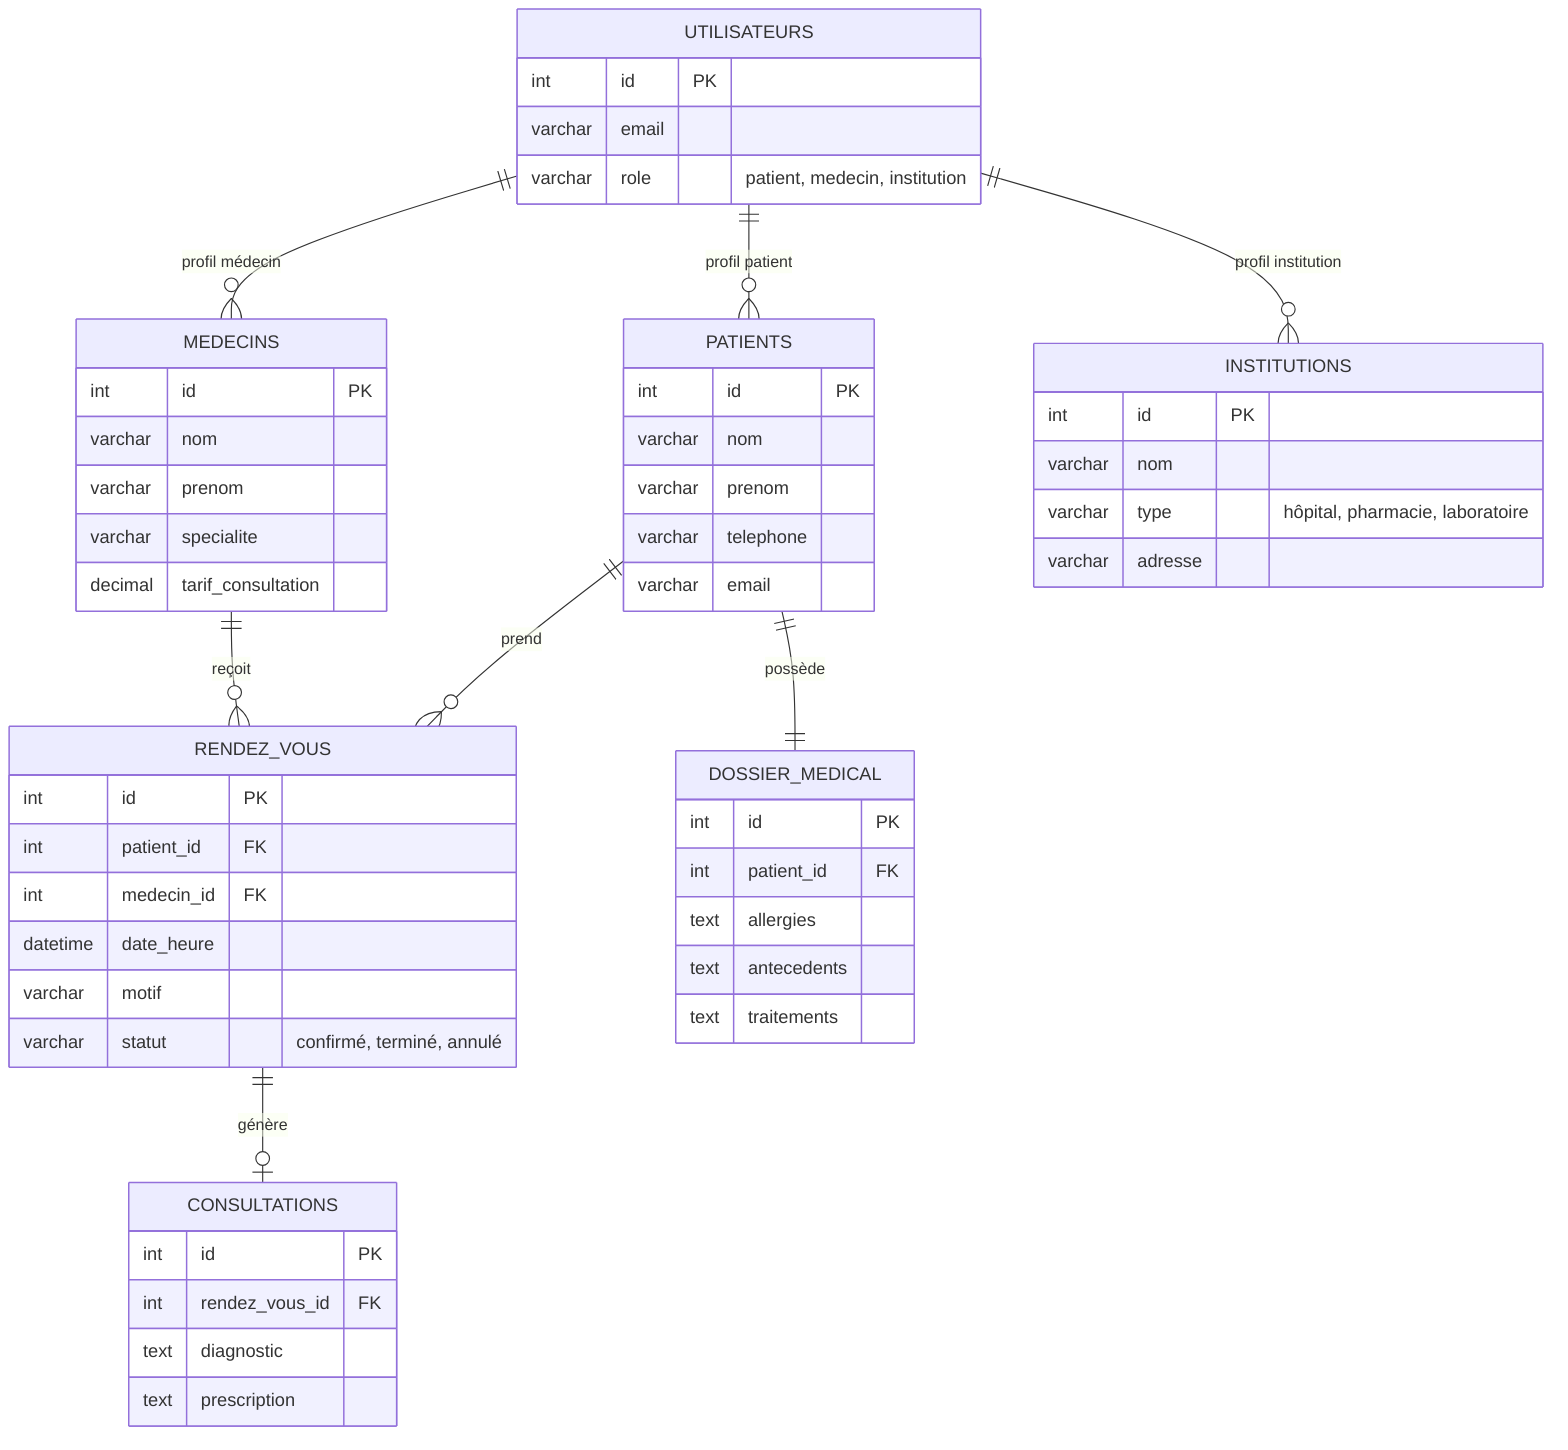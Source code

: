erDiagram
    %% Modèle de Données Simplifié - BluePulse
    
    UTILISATEURS {
        int id PK
        varchar email
        varchar role "patient, medecin, institution"
    }

    PATIENTS {
        int id PK
        varchar nom
        varchar prenom
        varchar telephone
        varchar email
    }

    MEDECINS {
        int id PK
        varchar nom
        varchar prenom
        varchar specialite
        decimal tarif_consultation
    }

    INSTITUTIONS {
        int id PK
        varchar nom
        varchar type "hôpital, pharmacie, laboratoire"
        varchar adresse
    }

    RENDEZ_VOUS {
        int id PK
        int patient_id FK
        int medecin_id FK
        datetime date_heure
        varchar motif
        varchar statut "confirmé, terminé, annulé"
    }

    CONSULTATIONS {
        int id PK
        int rendez_vous_id FK
        text diagnostic
        text prescription
    }

    DOSSIER_MEDICAL {
        int id PK
        int patient_id FK
        text allergies
        text antecedents
        text traitements
    }

    %% Relations Principales
    
    UTILISATEURS ||--o{ PATIENTS : "profil patient"
    UTILISATEURS ||--o{ MEDECINS : "profil médecin"
    UTILISATEURS ||--o{ INSTITUTIONS : "profil institution"

    PATIENTS ||--o{ RENDEZ_VOUS : "prend"
    MEDECINS ||--o{ RENDEZ_VOUS : "reçoit"
    
    RENDEZ_VOUS ||--o| CONSULTATIONS : "génère"
    
    PATIENTS ||--|| DOSSIER_MEDICAL : "possède"
